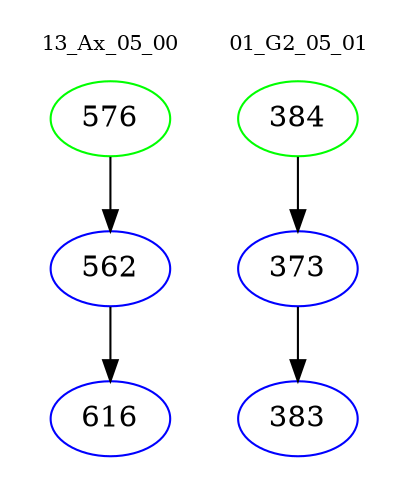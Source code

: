 digraph{
subgraph cluster_0 {
color = white
label = "13_Ax_05_00";
fontsize=10;
T0_576 [label="576", color="green"]
T0_576 -> T0_562 [color="black"]
T0_562 [label="562", color="blue"]
T0_562 -> T0_616 [color="black"]
T0_616 [label="616", color="blue"]
}
subgraph cluster_1 {
color = white
label = "01_G2_05_01";
fontsize=10;
T1_384 [label="384", color="green"]
T1_384 -> T1_373 [color="black"]
T1_373 [label="373", color="blue"]
T1_373 -> T1_383 [color="black"]
T1_383 [label="383", color="blue"]
}
}
